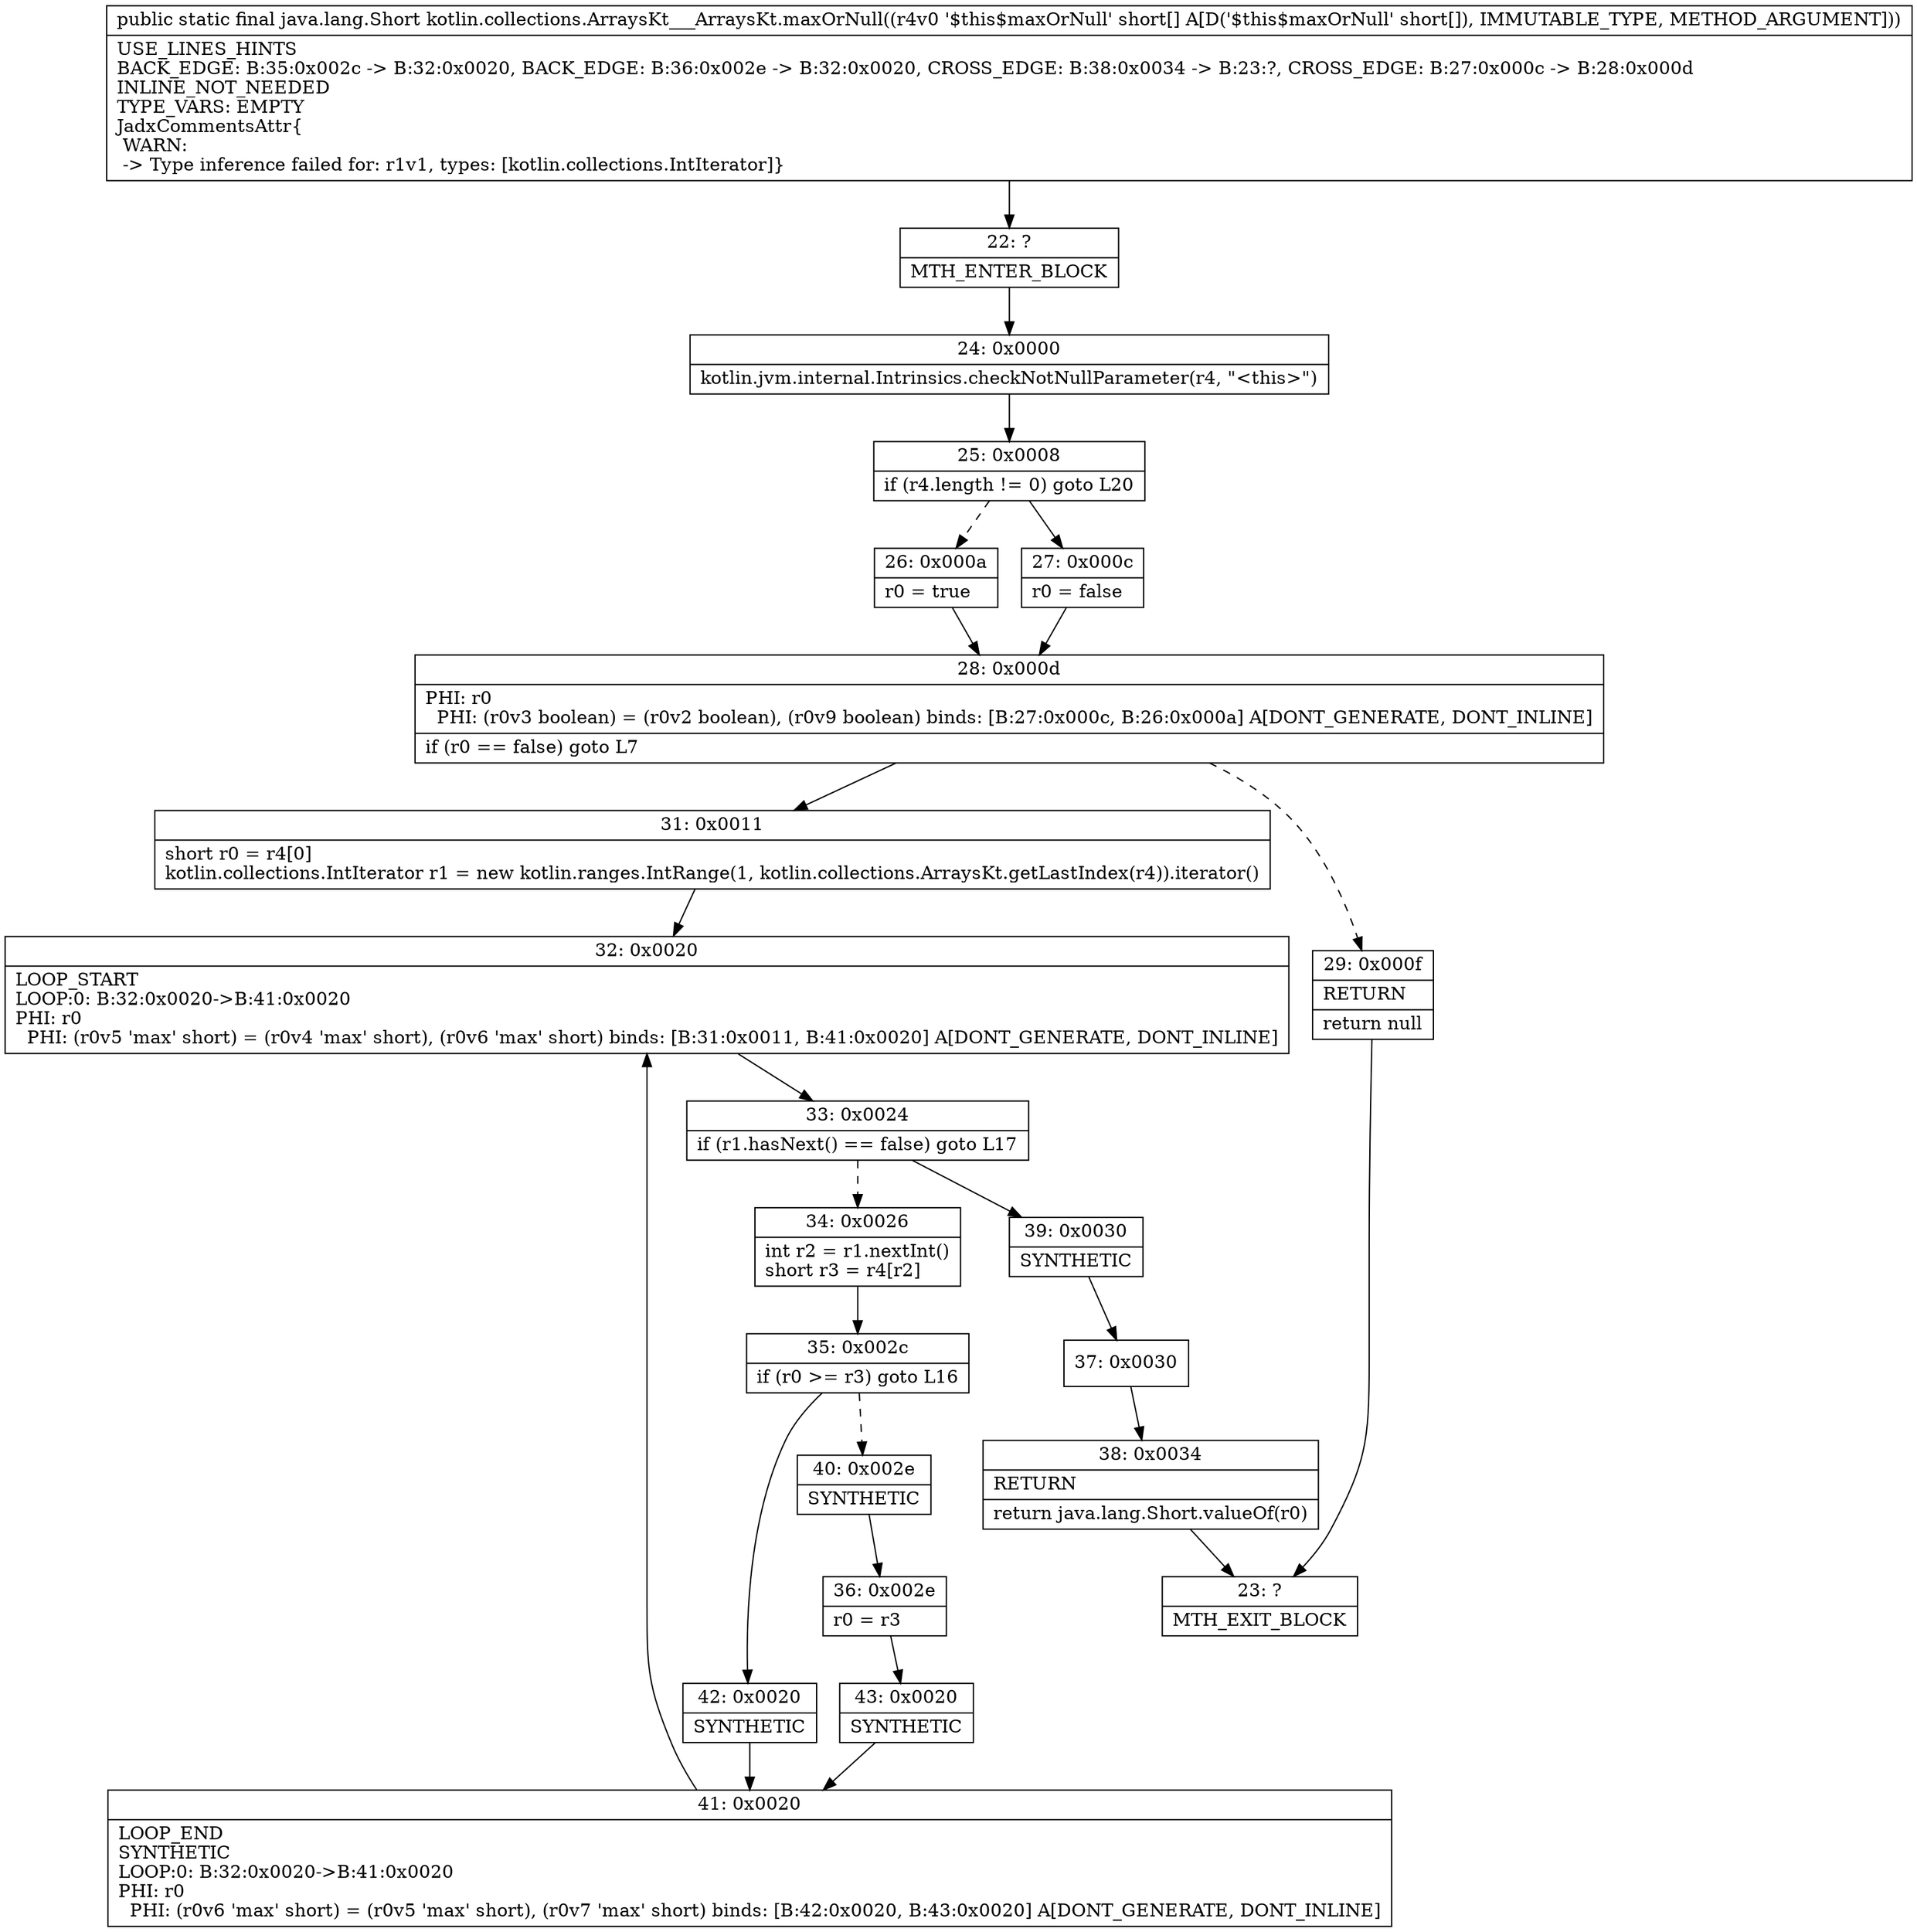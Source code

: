 digraph "CFG forkotlin.collections.ArraysKt___ArraysKt.maxOrNull([S)Ljava\/lang\/Short;" {
Node_22 [shape=record,label="{22\:\ ?|MTH_ENTER_BLOCK\l}"];
Node_24 [shape=record,label="{24\:\ 0x0000|kotlin.jvm.internal.Intrinsics.checkNotNullParameter(r4, \"\<this\>\")\l}"];
Node_25 [shape=record,label="{25\:\ 0x0008|if (r4.length != 0) goto L20\l}"];
Node_26 [shape=record,label="{26\:\ 0x000a|r0 = true\l}"];
Node_28 [shape=record,label="{28\:\ 0x000d|PHI: r0 \l  PHI: (r0v3 boolean) = (r0v2 boolean), (r0v9 boolean) binds: [B:27:0x000c, B:26:0x000a] A[DONT_GENERATE, DONT_INLINE]\l|if (r0 == false) goto L7\l}"];
Node_29 [shape=record,label="{29\:\ 0x000f|RETURN\l|return null\l}"];
Node_23 [shape=record,label="{23\:\ ?|MTH_EXIT_BLOCK\l}"];
Node_31 [shape=record,label="{31\:\ 0x0011|short r0 = r4[0]\lkotlin.collections.IntIterator r1 = new kotlin.ranges.IntRange(1, kotlin.collections.ArraysKt.getLastIndex(r4)).iterator()\l}"];
Node_32 [shape=record,label="{32\:\ 0x0020|LOOP_START\lLOOP:0: B:32:0x0020\-\>B:41:0x0020\lPHI: r0 \l  PHI: (r0v5 'max' short) = (r0v4 'max' short), (r0v6 'max' short) binds: [B:31:0x0011, B:41:0x0020] A[DONT_GENERATE, DONT_INLINE]\l}"];
Node_33 [shape=record,label="{33\:\ 0x0024|if (r1.hasNext() == false) goto L17\l}"];
Node_34 [shape=record,label="{34\:\ 0x0026|int r2 = r1.nextInt()\lshort r3 = r4[r2]\l}"];
Node_35 [shape=record,label="{35\:\ 0x002c|if (r0 \>= r3) goto L16\l}"];
Node_40 [shape=record,label="{40\:\ 0x002e|SYNTHETIC\l}"];
Node_36 [shape=record,label="{36\:\ 0x002e|r0 = r3\l}"];
Node_43 [shape=record,label="{43\:\ 0x0020|SYNTHETIC\l}"];
Node_41 [shape=record,label="{41\:\ 0x0020|LOOP_END\lSYNTHETIC\lLOOP:0: B:32:0x0020\-\>B:41:0x0020\lPHI: r0 \l  PHI: (r0v6 'max' short) = (r0v5 'max' short), (r0v7 'max' short) binds: [B:42:0x0020, B:43:0x0020] A[DONT_GENERATE, DONT_INLINE]\l}"];
Node_42 [shape=record,label="{42\:\ 0x0020|SYNTHETIC\l}"];
Node_39 [shape=record,label="{39\:\ 0x0030|SYNTHETIC\l}"];
Node_37 [shape=record,label="{37\:\ 0x0030}"];
Node_38 [shape=record,label="{38\:\ 0x0034|RETURN\l|return java.lang.Short.valueOf(r0)\l}"];
Node_27 [shape=record,label="{27\:\ 0x000c|r0 = false\l}"];
MethodNode[shape=record,label="{public static final java.lang.Short kotlin.collections.ArraysKt___ArraysKt.maxOrNull((r4v0 '$this$maxOrNull' short[] A[D('$this$maxOrNull' short[]), IMMUTABLE_TYPE, METHOD_ARGUMENT]))  | USE_LINES_HINTS\lBACK_EDGE: B:35:0x002c \-\> B:32:0x0020, BACK_EDGE: B:36:0x002e \-\> B:32:0x0020, CROSS_EDGE: B:38:0x0034 \-\> B:23:?, CROSS_EDGE: B:27:0x000c \-\> B:28:0x000d\lINLINE_NOT_NEEDED\lTYPE_VARS: EMPTY\lJadxCommentsAttr\{\l WARN: \l \-\> Type inference failed for: r1v1, types: [kotlin.collections.IntIterator]\}\l}"];
MethodNode -> Node_22;Node_22 -> Node_24;
Node_24 -> Node_25;
Node_25 -> Node_26[style=dashed];
Node_25 -> Node_27;
Node_26 -> Node_28;
Node_28 -> Node_29[style=dashed];
Node_28 -> Node_31;
Node_29 -> Node_23;
Node_31 -> Node_32;
Node_32 -> Node_33;
Node_33 -> Node_34[style=dashed];
Node_33 -> Node_39;
Node_34 -> Node_35;
Node_35 -> Node_40[style=dashed];
Node_35 -> Node_42;
Node_40 -> Node_36;
Node_36 -> Node_43;
Node_43 -> Node_41;
Node_41 -> Node_32;
Node_42 -> Node_41;
Node_39 -> Node_37;
Node_37 -> Node_38;
Node_38 -> Node_23;
Node_27 -> Node_28;
}

